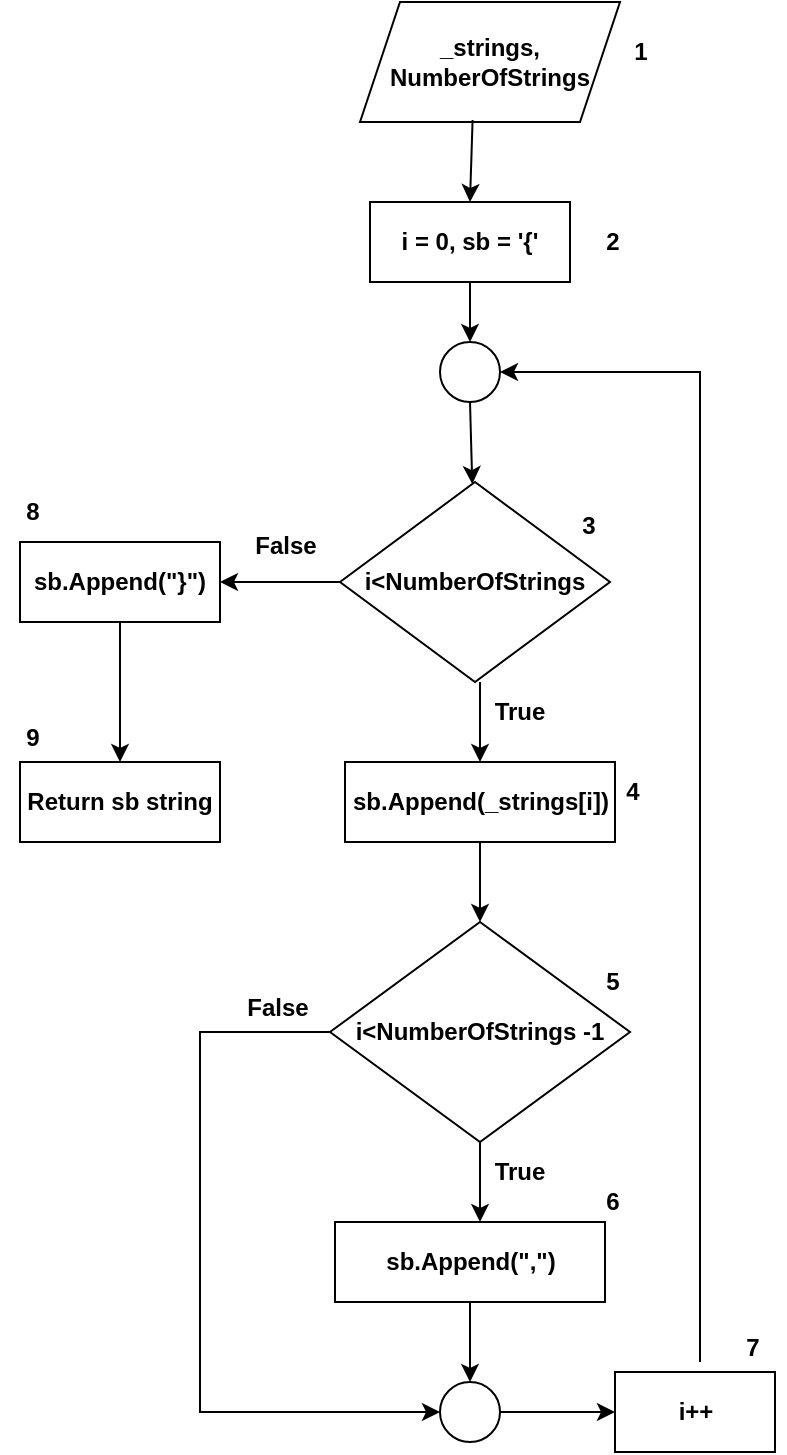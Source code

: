 <mxfile version="24.8.3">
  <diagram name="Page-1" id="0f7KHFafE-V0J24hBFIs">
    <mxGraphModel dx="1122" dy="752" grid="0" gridSize="10" guides="1" tooltips="1" connect="1" arrows="1" fold="1" page="1" pageScale="1" pageWidth="850" pageHeight="1100" math="0" shadow="0">
      <root>
        <mxCell id="0" />
        <mxCell id="1" parent="0" />
        <mxCell id="QFjsv-y2yEeL_6X1IgyE-1" value="_strings,&lt;div&gt;NumberOfStrings&lt;/div&gt;" style="shape=parallelogram;perimeter=parallelogramPerimeter;whiteSpace=wrap;html=1;fixedSize=1;fontStyle=1" parent="1" vertex="1">
          <mxGeometry x="320" y="60" width="130" height="60" as="geometry" />
        </mxCell>
        <mxCell id="QFjsv-y2yEeL_6X1IgyE-2" value="i = 0, sb = &#39;{&#39;" style="rounded=0;whiteSpace=wrap;html=1;fontStyle=1" parent="1" vertex="1">
          <mxGeometry x="325" y="160" width="100" height="40" as="geometry" />
        </mxCell>
        <mxCell id="QFjsv-y2yEeL_6X1IgyE-3" value="" style="ellipse;whiteSpace=wrap;html=1;aspect=fixed;" parent="1" vertex="1">
          <mxGeometry x="360" y="230" width="30" height="30" as="geometry" />
        </mxCell>
        <mxCell id="QFjsv-y2yEeL_6X1IgyE-5" value="&lt;div&gt;&lt;br&gt;&lt;/div&gt;i&amp;lt;NumberOfStrings&lt;div&gt;&lt;br&gt;&lt;/div&gt;" style="rhombus;whiteSpace=wrap;html=1;fontStyle=1" parent="1" vertex="1">
          <mxGeometry x="310" y="300" width="135" height="100" as="geometry" />
        </mxCell>
        <mxCell id="QFjsv-y2yEeL_6X1IgyE-6" value="sb.Append(_strings[i])" style="rounded=0;whiteSpace=wrap;html=1;fontStyle=1" parent="1" vertex="1">
          <mxGeometry x="312.5" y="440" width="135" height="40" as="geometry" />
        </mxCell>
        <mxCell id="QFjsv-y2yEeL_6X1IgyE-7" value="&lt;div&gt;&lt;br&gt;&lt;/div&gt;i&amp;lt;NumberOfStrings -1&lt;div&gt;&lt;br&gt;&lt;/div&gt;" style="rhombus;whiteSpace=wrap;html=1;fontStyle=1" parent="1" vertex="1">
          <mxGeometry x="305" y="520" width="150" height="110" as="geometry" />
        </mxCell>
        <mxCell id="QFjsv-y2yEeL_6X1IgyE-8" value="sb.Append(&quot;,&quot;)" style="rounded=0;whiteSpace=wrap;html=1;fontStyle=1" parent="1" vertex="1">
          <mxGeometry x="307.5" y="670" width="135" height="40" as="geometry" />
        </mxCell>
        <mxCell id="QFjsv-y2yEeL_6X1IgyE-9" value="" style="ellipse;whiteSpace=wrap;html=1;aspect=fixed;" parent="1" vertex="1">
          <mxGeometry x="360" y="750" width="30" height="30" as="geometry" />
        </mxCell>
        <mxCell id="QFjsv-y2yEeL_6X1IgyE-10" value="i++" style="rounded=0;whiteSpace=wrap;html=1;fontStyle=1" parent="1" vertex="1">
          <mxGeometry x="447.5" y="745" width="80" height="40" as="geometry" />
        </mxCell>
        <mxCell id="QFjsv-y2yEeL_6X1IgyE-11" value="sb.Append(&quot;}&quot;)" style="rounded=0;whiteSpace=wrap;html=1;fontStyle=1" parent="1" vertex="1">
          <mxGeometry x="150" y="330" width="100" height="40" as="geometry" />
        </mxCell>
        <mxCell id="QFjsv-y2yEeL_6X1IgyE-12" value="Return sb string" style="rounded=0;whiteSpace=wrap;html=1;fontStyle=1" parent="1" vertex="1">
          <mxGeometry x="150" y="440" width="100" height="40" as="geometry" />
        </mxCell>
        <mxCell id="QFjsv-y2yEeL_6X1IgyE-13" value="" style="endArrow=classic;html=1;rounded=0;entryX=0.5;entryY=0;entryDx=0;entryDy=0;exitX=0.433;exitY=0.983;exitDx=0;exitDy=0;exitPerimeter=0;" parent="1" source="QFjsv-y2yEeL_6X1IgyE-1" target="QFjsv-y2yEeL_6X1IgyE-2" edge="1">
          <mxGeometry width="50" height="50" relative="1" as="geometry">
            <mxPoint x="390" y="120" as="sourcePoint" />
            <mxPoint x="440" y="70" as="targetPoint" />
          </mxGeometry>
        </mxCell>
        <mxCell id="QFjsv-y2yEeL_6X1IgyE-14" value="" style="endArrow=classic;html=1;rounded=0;entryX=0.5;entryY=0;entryDx=0;entryDy=0;" parent="1" target="QFjsv-y2yEeL_6X1IgyE-3" edge="1">
          <mxGeometry width="50" height="50" relative="1" as="geometry">
            <mxPoint x="375" y="200" as="sourcePoint" />
            <mxPoint x="427" y="150" as="targetPoint" />
          </mxGeometry>
        </mxCell>
        <mxCell id="QFjsv-y2yEeL_6X1IgyE-16" value="" style="endArrow=classic;html=1;rounded=0;exitX=0.5;exitY=1;exitDx=0;exitDy=0;" parent="1" source="QFjsv-y2yEeL_6X1IgyE-3" target="QFjsv-y2yEeL_6X1IgyE-5" edge="1">
          <mxGeometry width="50" height="50" relative="1" as="geometry">
            <mxPoint x="410" y="290" as="sourcePoint" />
            <mxPoint x="460" y="240" as="targetPoint" />
          </mxGeometry>
        </mxCell>
        <mxCell id="QFjsv-y2yEeL_6X1IgyE-19" value="" style="endArrow=classic;html=1;rounded=0;entryX=1;entryY=0.5;entryDx=0;entryDy=0;exitX=0;exitY=0.5;exitDx=0;exitDy=0;" parent="1" source="QFjsv-y2yEeL_6X1IgyE-5" target="QFjsv-y2yEeL_6X1IgyE-11" edge="1">
          <mxGeometry width="50" height="50" relative="1" as="geometry">
            <mxPoint x="270" y="380" as="sourcePoint" />
            <mxPoint x="320" y="330" as="targetPoint" />
          </mxGeometry>
        </mxCell>
        <mxCell id="QFjsv-y2yEeL_6X1IgyE-20" value="" style="endArrow=classic;html=1;rounded=0;exitX=0.5;exitY=1;exitDx=0;exitDy=0;" parent="1" source="QFjsv-y2yEeL_6X1IgyE-11" target="QFjsv-y2yEeL_6X1IgyE-12" edge="1">
          <mxGeometry width="50" height="50" relative="1" as="geometry">
            <mxPoint x="220" y="440" as="sourcePoint" />
            <mxPoint x="270" y="390" as="targetPoint" />
          </mxGeometry>
        </mxCell>
        <mxCell id="QFjsv-y2yEeL_6X1IgyE-21" value="" style="endArrow=classic;html=1;rounded=0;entryX=0.5;entryY=0;entryDx=0;entryDy=0;" parent="1" target="QFjsv-y2yEeL_6X1IgyE-6" edge="1">
          <mxGeometry width="50" height="50" relative="1" as="geometry">
            <mxPoint x="380" y="400" as="sourcePoint" />
            <mxPoint x="430" y="350" as="targetPoint" />
          </mxGeometry>
        </mxCell>
        <mxCell id="QFjsv-y2yEeL_6X1IgyE-22" value="" style="endArrow=classic;html=1;rounded=0;exitX=0.5;exitY=1;exitDx=0;exitDy=0;" parent="1" source="QFjsv-y2yEeL_6X1IgyE-6" target="QFjsv-y2yEeL_6X1IgyE-7" edge="1">
          <mxGeometry width="50" height="50" relative="1" as="geometry">
            <mxPoint x="450" y="520" as="sourcePoint" />
            <mxPoint x="500" y="470" as="targetPoint" />
          </mxGeometry>
        </mxCell>
        <mxCell id="QFjsv-y2yEeL_6X1IgyE-23" value="" style="endArrow=classic;html=1;rounded=0;exitX=0.5;exitY=1;exitDx=0;exitDy=0;" parent="1" source="QFjsv-y2yEeL_6X1IgyE-7" edge="1">
          <mxGeometry width="50" height="50" relative="1" as="geometry">
            <mxPoint x="390" y="650" as="sourcePoint" />
            <mxPoint x="380" y="670" as="targetPoint" />
          </mxGeometry>
        </mxCell>
        <mxCell id="QFjsv-y2yEeL_6X1IgyE-25" value="" style="endArrow=classic;html=1;rounded=0;entryX=0;entryY=0.5;entryDx=0;entryDy=0;exitX=1;exitY=0.5;exitDx=0;exitDy=0;" parent="1" source="QFjsv-y2yEeL_6X1IgyE-9" target="QFjsv-y2yEeL_6X1IgyE-10" edge="1">
          <mxGeometry width="50" height="50" relative="1" as="geometry">
            <mxPoint x="380" y="770" as="sourcePoint" />
            <mxPoint x="430" y="720" as="targetPoint" />
          </mxGeometry>
        </mxCell>
        <mxCell id="QFjsv-y2yEeL_6X1IgyE-28" value="" style="endArrow=classic;html=1;rounded=0;entryX=0.5;entryY=0;entryDx=0;entryDy=0;exitX=0.5;exitY=1;exitDx=0;exitDy=0;" parent="1" source="QFjsv-y2yEeL_6X1IgyE-8" target="QFjsv-y2yEeL_6X1IgyE-9" edge="1">
          <mxGeometry width="50" height="50" relative="1" as="geometry">
            <mxPoint x="380" y="710" as="sourcePoint" />
            <mxPoint x="420" y="670" as="targetPoint" />
          </mxGeometry>
        </mxCell>
        <mxCell id="QFjsv-y2yEeL_6X1IgyE-29" value="" style="endArrow=classic;html=1;rounded=0;entryX=0;entryY=0.5;entryDx=0;entryDy=0;exitX=0;exitY=0.5;exitDx=0;exitDy=0;" parent="1" source="QFjsv-y2yEeL_6X1IgyE-7" target="QFjsv-y2yEeL_6X1IgyE-9" edge="1">
          <mxGeometry width="50" height="50" relative="1" as="geometry">
            <mxPoint x="200" y="610" as="sourcePoint" />
            <mxPoint x="250" y="560" as="targetPoint" />
            <Array as="points">
              <mxPoint x="240" y="575" />
              <mxPoint x="240" y="670" />
              <mxPoint x="240" y="765" />
            </Array>
          </mxGeometry>
        </mxCell>
        <mxCell id="QFjsv-y2yEeL_6X1IgyE-30" value="" style="endArrow=classic;html=1;rounded=0;entryX=1;entryY=0.5;entryDx=0;entryDy=0;" parent="1" target="QFjsv-y2yEeL_6X1IgyE-3" edge="1">
          <mxGeometry width="50" height="50" relative="1" as="geometry">
            <mxPoint x="490" y="740" as="sourcePoint" />
            <mxPoint x="610" y="320" as="targetPoint" />
            <Array as="points">
              <mxPoint x="490" y="245" />
            </Array>
          </mxGeometry>
        </mxCell>
        <mxCell id="QFjsv-y2yEeL_6X1IgyE-32" value="&lt;b&gt;True&lt;/b&gt;" style="text;html=1;align=center;verticalAlign=middle;whiteSpace=wrap;rounded=0;" parent="1" vertex="1">
          <mxGeometry x="369.5" y="630" width="60" height="30" as="geometry" />
        </mxCell>
        <mxCell id="QFjsv-y2yEeL_6X1IgyE-33" value="&lt;b&gt;True&lt;/b&gt;" style="text;html=1;align=center;verticalAlign=middle;whiteSpace=wrap;rounded=0;" parent="1" vertex="1">
          <mxGeometry x="370" y="400" width="60" height="30" as="geometry" />
        </mxCell>
        <mxCell id="QFjsv-y2yEeL_6X1IgyE-34" value="&lt;b&gt;False&lt;/b&gt;" style="text;html=1;align=center;verticalAlign=middle;whiteSpace=wrap;rounded=0;" parent="1" vertex="1">
          <mxGeometry x="249" y="548" width="60" height="30" as="geometry" />
        </mxCell>
        <mxCell id="QFjsv-y2yEeL_6X1IgyE-35" value="&lt;b&gt;False&lt;/b&gt;" style="text;html=1;align=center;verticalAlign=middle;whiteSpace=wrap;rounded=0;" parent="1" vertex="1">
          <mxGeometry x="252.5" y="317" width="60" height="30" as="geometry" />
        </mxCell>
        <mxCell id="QFjsv-y2yEeL_6X1IgyE-36" value="&lt;b&gt;1&lt;/b&gt;" style="text;html=1;align=center;verticalAlign=middle;whiteSpace=wrap;rounded=0;" parent="1" vertex="1">
          <mxGeometry x="443.5" y="80" width="32.5" height="10" as="geometry" />
        </mxCell>
        <mxCell id="QFjsv-y2yEeL_6X1IgyE-38" value="&lt;b&gt;2&lt;/b&gt;" style="text;html=1;align=center;verticalAlign=middle;whiteSpace=wrap;rounded=0;" parent="1" vertex="1">
          <mxGeometry x="430" y="175" width="32.5" height="10" as="geometry" />
        </mxCell>
        <mxCell id="QFjsv-y2yEeL_6X1IgyE-40" value="&lt;b&gt;3&lt;/b&gt;" style="text;html=1;align=center;verticalAlign=middle;whiteSpace=wrap;rounded=0;" parent="1" vertex="1">
          <mxGeometry x="417.5" y="317" width="32.5" height="10" as="geometry" />
        </mxCell>
        <mxCell id="QFjsv-y2yEeL_6X1IgyE-41" value="&lt;b&gt;4&lt;/b&gt;" style="text;html=1;align=center;verticalAlign=middle;whiteSpace=wrap;rounded=0;" parent="1" vertex="1">
          <mxGeometry x="440" y="450" width="32.5" height="10" as="geometry" />
        </mxCell>
        <mxCell id="QFjsv-y2yEeL_6X1IgyE-42" value="&lt;b&gt;5&lt;/b&gt;" style="text;html=1;align=center;verticalAlign=middle;whiteSpace=wrap;rounded=0;" parent="1" vertex="1">
          <mxGeometry x="430" y="545" width="32.5" height="10" as="geometry" />
        </mxCell>
        <mxCell id="QFjsv-y2yEeL_6X1IgyE-43" value="&lt;b&gt;6&lt;/b&gt;" style="text;html=1;align=center;verticalAlign=middle;whiteSpace=wrap;rounded=0;" parent="1" vertex="1">
          <mxGeometry x="430" y="655" width="32.5" height="10" as="geometry" />
        </mxCell>
        <mxCell id="QFjsv-y2yEeL_6X1IgyE-44" value="&lt;b&gt;7&lt;/b&gt;" style="text;html=1;align=center;verticalAlign=middle;whiteSpace=wrap;rounded=0;" parent="1" vertex="1">
          <mxGeometry x="500" y="730" width="32.5" height="5" as="geometry" />
        </mxCell>
        <mxCell id="QFjsv-y2yEeL_6X1IgyE-47" value="&lt;b&gt;9&lt;/b&gt;" style="text;html=1;align=center;verticalAlign=middle;whiteSpace=wrap;rounded=0;" parent="1" vertex="1">
          <mxGeometry x="140" y="425" width="32.5" height="5" as="geometry" />
        </mxCell>
        <mxCell id="QFjsv-y2yEeL_6X1IgyE-48" value="&lt;b&gt;8&lt;/b&gt;" style="text;html=1;align=center;verticalAlign=middle;whiteSpace=wrap;rounded=0;" parent="1" vertex="1">
          <mxGeometry x="140" y="312" width="32.5" height="5" as="geometry" />
        </mxCell>
      </root>
    </mxGraphModel>
  </diagram>
</mxfile>

